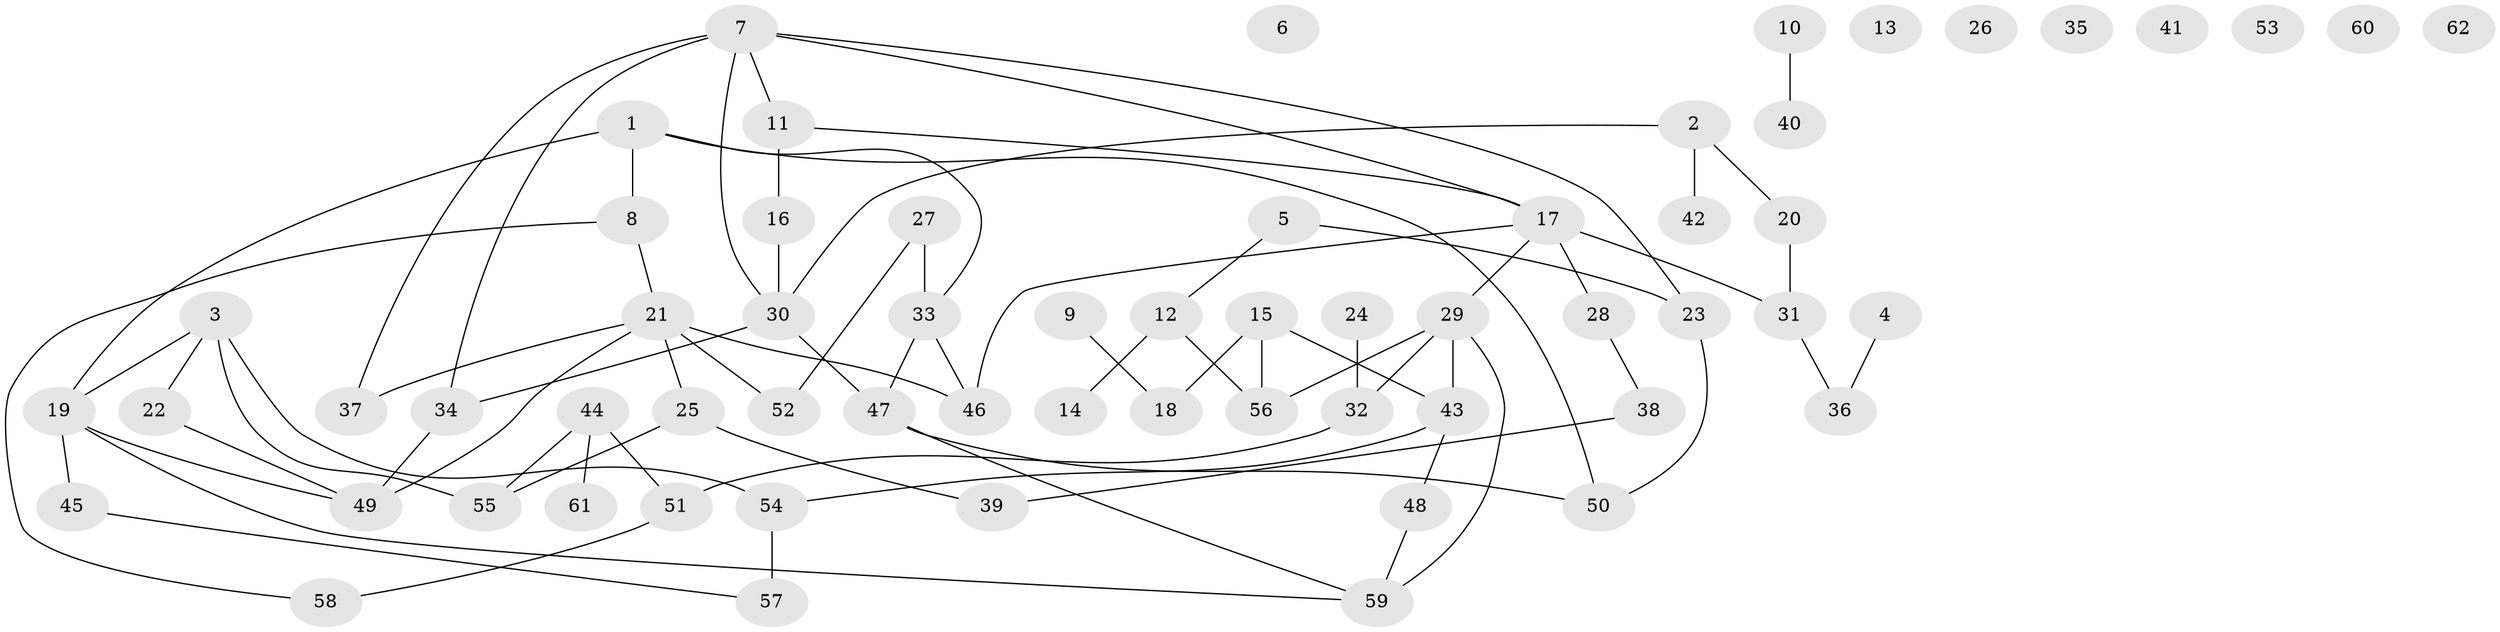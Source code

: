 // Generated by graph-tools (version 1.1) at 2025/33/03/09/25 02:33:35]
// undirected, 62 vertices, 76 edges
graph export_dot {
graph [start="1"]
  node [color=gray90,style=filled];
  1;
  2;
  3;
  4;
  5;
  6;
  7;
  8;
  9;
  10;
  11;
  12;
  13;
  14;
  15;
  16;
  17;
  18;
  19;
  20;
  21;
  22;
  23;
  24;
  25;
  26;
  27;
  28;
  29;
  30;
  31;
  32;
  33;
  34;
  35;
  36;
  37;
  38;
  39;
  40;
  41;
  42;
  43;
  44;
  45;
  46;
  47;
  48;
  49;
  50;
  51;
  52;
  53;
  54;
  55;
  56;
  57;
  58;
  59;
  60;
  61;
  62;
  1 -- 8;
  1 -- 19;
  1 -- 33;
  1 -- 50;
  2 -- 20;
  2 -- 30;
  2 -- 42;
  3 -- 19;
  3 -- 22;
  3 -- 54;
  3 -- 55;
  4 -- 36;
  5 -- 12;
  5 -- 23;
  7 -- 11;
  7 -- 17;
  7 -- 23;
  7 -- 30;
  7 -- 34;
  7 -- 37;
  8 -- 21;
  8 -- 58;
  9 -- 18;
  10 -- 40;
  11 -- 16;
  11 -- 17;
  12 -- 14;
  12 -- 56;
  15 -- 18;
  15 -- 43;
  15 -- 56;
  16 -- 30;
  17 -- 28;
  17 -- 29;
  17 -- 31;
  17 -- 46;
  19 -- 45;
  19 -- 49;
  19 -- 59;
  20 -- 31;
  21 -- 25;
  21 -- 37;
  21 -- 46;
  21 -- 49;
  21 -- 52;
  22 -- 49;
  23 -- 50;
  24 -- 32;
  25 -- 39;
  25 -- 55;
  27 -- 33;
  27 -- 52;
  28 -- 38;
  29 -- 32;
  29 -- 43;
  29 -- 56;
  29 -- 59;
  30 -- 34;
  30 -- 47;
  31 -- 36;
  32 -- 51;
  33 -- 46;
  33 -- 47;
  34 -- 49;
  38 -- 39;
  43 -- 48;
  43 -- 54;
  44 -- 51;
  44 -- 55;
  44 -- 61;
  45 -- 57;
  47 -- 50;
  47 -- 59;
  48 -- 59;
  51 -- 58;
  54 -- 57;
}
